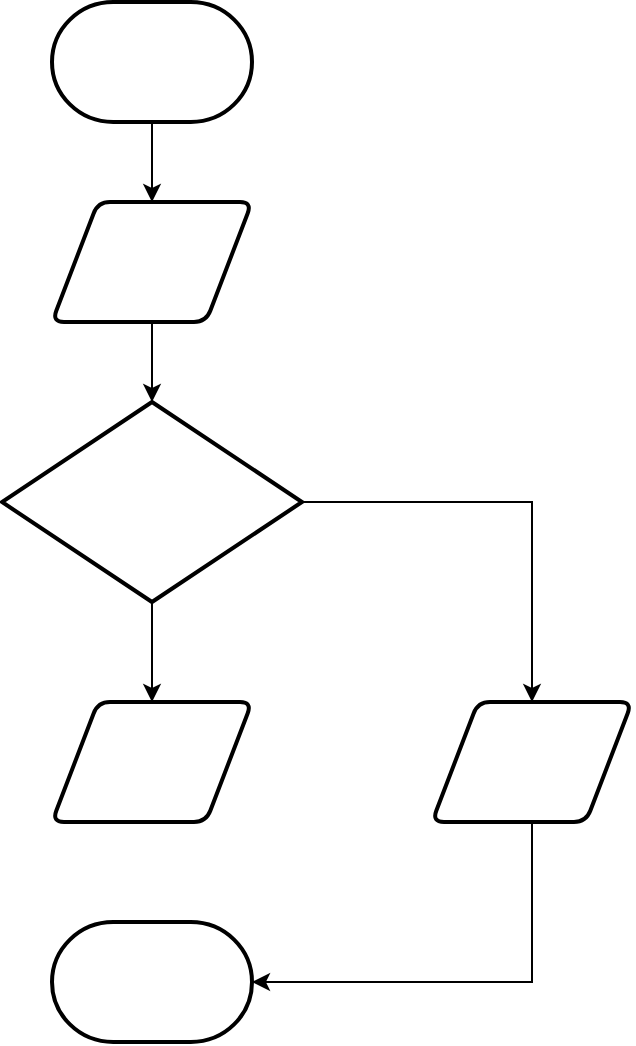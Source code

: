 <mxfile version="14.4.2" type="device"><diagram id="7wWaj9NyjrxcnKmDj4jJ" name="Page-1"><mxGraphModel dx="574" dy="465" grid="1" gridSize="10" guides="1" tooltips="1" connect="1" arrows="1" fold="1" page="1" pageScale="1" pageWidth="827" pageHeight="1169" math="0" shadow="0"><root><mxCell id="0"/><mxCell id="1" parent="0"/><mxCell id="lCbMIJE9MkNNx_12buC9-5" style="edgeStyle=orthogonalEdgeStyle;rounded=0;orthogonalLoop=1;jettySize=auto;html=1;exitX=0.5;exitY=1;exitDx=0;exitDy=0;exitPerimeter=0;entryX=0.5;entryY=0;entryDx=0;entryDy=0;" edge="1" parent="1" source="lCbMIJE9MkNNx_12buC9-1" target="lCbMIJE9MkNNx_12buC9-2"><mxGeometry relative="1" as="geometry"/></mxCell><mxCell id="lCbMIJE9MkNNx_12buC9-1" value="" style="strokeWidth=2;html=1;shape=mxgraph.flowchart.terminator;whiteSpace=wrap;" vertex="1" parent="1"><mxGeometry x="120" y="20" width="100" height="60" as="geometry"/></mxCell><mxCell id="lCbMIJE9MkNNx_12buC9-6" style="edgeStyle=orthogonalEdgeStyle;rounded=0;orthogonalLoop=1;jettySize=auto;html=1;exitX=0.5;exitY=1;exitDx=0;exitDy=0;entryX=0.5;entryY=0;entryDx=0;entryDy=0;entryPerimeter=0;" edge="1" parent="1" source="lCbMIJE9MkNNx_12buC9-2" target="lCbMIJE9MkNNx_12buC9-3"><mxGeometry relative="1" as="geometry"/></mxCell><mxCell id="lCbMIJE9MkNNx_12buC9-2" value="" style="shape=parallelogram;html=1;strokeWidth=2;perimeter=parallelogramPerimeter;whiteSpace=wrap;rounded=1;arcSize=12;size=0.23;" vertex="1" parent="1"><mxGeometry x="120" y="120" width="100" height="60" as="geometry"/></mxCell><mxCell id="lCbMIJE9MkNNx_12buC9-7" style="edgeStyle=orthogonalEdgeStyle;rounded=0;orthogonalLoop=1;jettySize=auto;html=1;exitX=0.5;exitY=1;exitDx=0;exitDy=0;exitPerimeter=0;entryX=0.5;entryY=0;entryDx=0;entryDy=0;" edge="1" parent="1" source="lCbMIJE9MkNNx_12buC9-3" target="lCbMIJE9MkNNx_12buC9-4"><mxGeometry relative="1" as="geometry"/></mxCell><mxCell id="lCbMIJE9MkNNx_12buC9-3" value="" style="strokeWidth=2;html=1;shape=mxgraph.flowchart.decision;whiteSpace=wrap;" vertex="1" parent="1"><mxGeometry x="95" y="220" width="150" height="100" as="geometry"/></mxCell><mxCell id="lCbMIJE9MkNNx_12buC9-4" value="" style="shape=parallelogram;html=1;strokeWidth=2;perimeter=parallelogramPerimeter;whiteSpace=wrap;rounded=1;arcSize=12;size=0.23;" vertex="1" parent="1"><mxGeometry x="120" y="370" width="100" height="60" as="geometry"/></mxCell><mxCell id="lCbMIJE9MkNNx_12buC9-8" value="" style="strokeWidth=2;html=1;shape=mxgraph.flowchart.terminator;whiteSpace=wrap;" vertex="1" parent="1"><mxGeometry x="120" y="480" width="100" height="60" as="geometry"/></mxCell><mxCell id="lCbMIJE9MkNNx_12buC9-11" style="edgeStyle=orthogonalEdgeStyle;rounded=0;orthogonalLoop=1;jettySize=auto;html=1;exitX=0.5;exitY=1;exitDx=0;exitDy=0;entryX=1;entryY=0.5;entryDx=0;entryDy=0;entryPerimeter=0;" edge="1" parent="1" source="lCbMIJE9MkNNx_12buC9-9" target="lCbMIJE9MkNNx_12buC9-8"><mxGeometry relative="1" as="geometry"/></mxCell><mxCell id="lCbMIJE9MkNNx_12buC9-9" value="" style="shape=parallelogram;html=1;strokeWidth=2;perimeter=parallelogramPerimeter;whiteSpace=wrap;rounded=1;arcSize=12;size=0.23;" vertex="1" parent="1"><mxGeometry x="310" y="370" width="100" height="60" as="geometry"/></mxCell><mxCell id="lCbMIJE9MkNNx_12buC9-14" style="edgeStyle=orthogonalEdgeStyle;rounded=0;orthogonalLoop=1;jettySize=auto;html=1;exitX=1;exitY=0.5;exitDx=0;exitDy=0;exitPerimeter=0;entryX=0.5;entryY=0;entryDx=0;entryDy=0;" edge="1" parent="1" source="lCbMIJE9MkNNx_12buC9-3" target="lCbMIJE9MkNNx_12buC9-9"><mxGeometry relative="1" as="geometry"><mxPoint x="360" y="360" as="targetPoint"/><mxPoint x="245" y="270" as="sourcePoint"/><Array as="points"><mxPoint x="360" y="270"/></Array></mxGeometry></mxCell></root></mxGraphModel></diagram></mxfile>